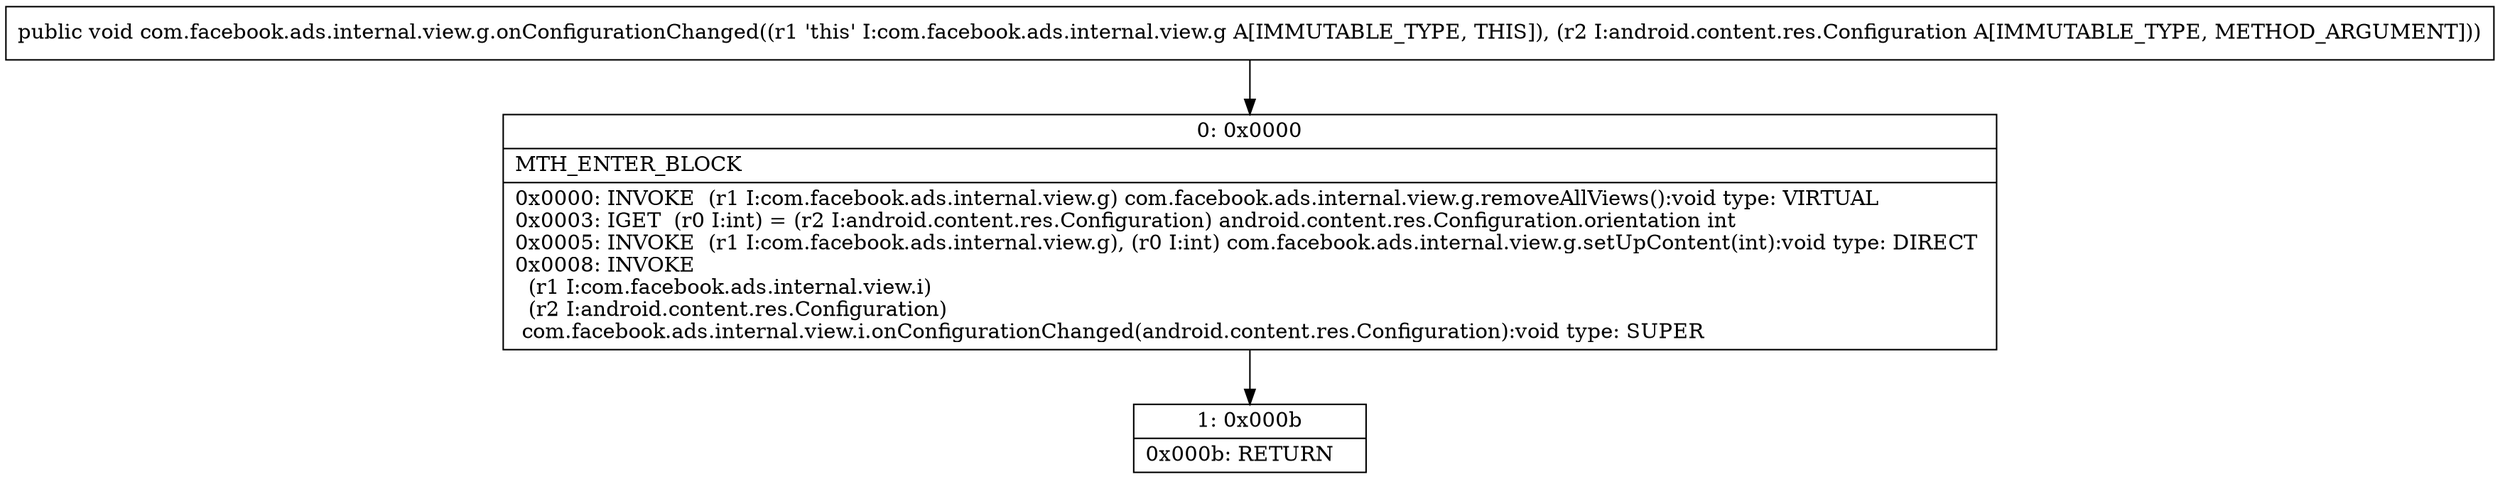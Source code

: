 digraph "CFG forcom.facebook.ads.internal.view.g.onConfigurationChanged(Landroid\/content\/res\/Configuration;)V" {
Node_0 [shape=record,label="{0\:\ 0x0000|MTH_ENTER_BLOCK\l|0x0000: INVOKE  (r1 I:com.facebook.ads.internal.view.g) com.facebook.ads.internal.view.g.removeAllViews():void type: VIRTUAL \l0x0003: IGET  (r0 I:int) = (r2 I:android.content.res.Configuration) android.content.res.Configuration.orientation int \l0x0005: INVOKE  (r1 I:com.facebook.ads.internal.view.g), (r0 I:int) com.facebook.ads.internal.view.g.setUpContent(int):void type: DIRECT \l0x0008: INVOKE  \l  (r1 I:com.facebook.ads.internal.view.i)\l  (r2 I:android.content.res.Configuration)\l com.facebook.ads.internal.view.i.onConfigurationChanged(android.content.res.Configuration):void type: SUPER \l}"];
Node_1 [shape=record,label="{1\:\ 0x000b|0x000b: RETURN   \l}"];
MethodNode[shape=record,label="{public void com.facebook.ads.internal.view.g.onConfigurationChanged((r1 'this' I:com.facebook.ads.internal.view.g A[IMMUTABLE_TYPE, THIS]), (r2 I:android.content.res.Configuration A[IMMUTABLE_TYPE, METHOD_ARGUMENT])) }"];
MethodNode -> Node_0;
Node_0 -> Node_1;
}

